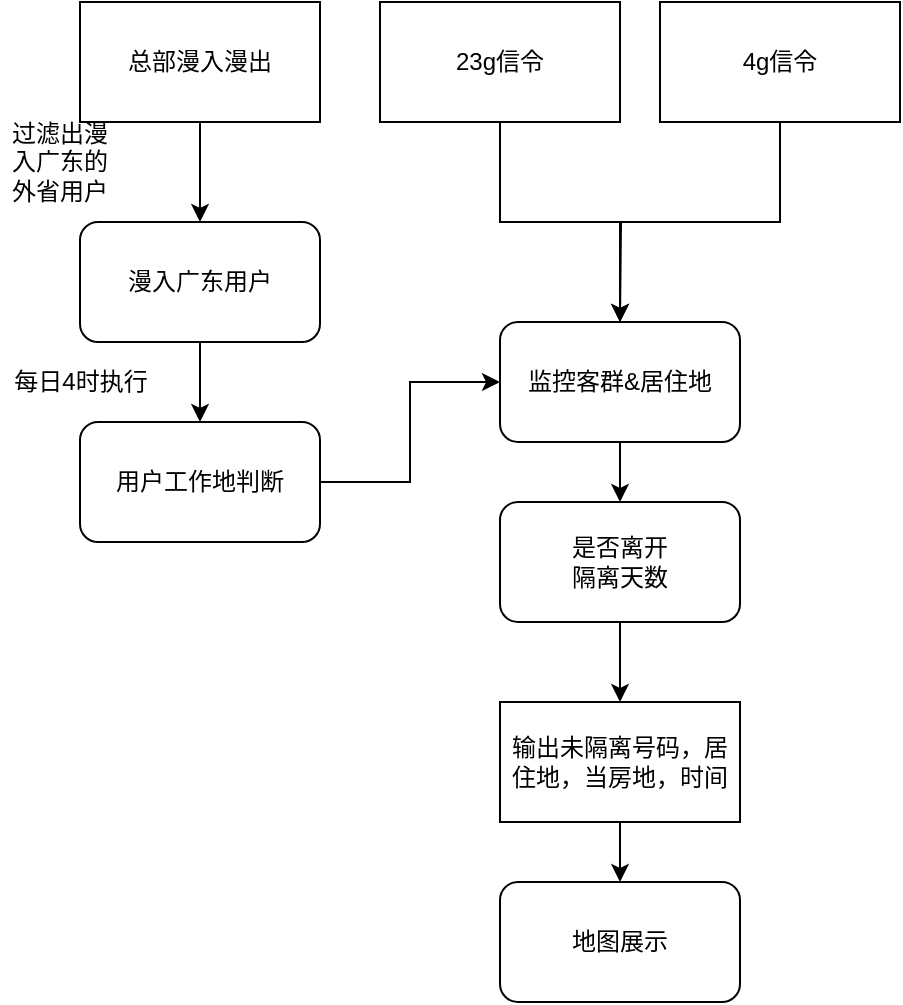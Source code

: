 <mxfile version="12.7.1" type="github">
  <diagram id="Lf7O3TT-PXsTXfC4K4fm" name="Page-1">
    <mxGraphModel dx="831" dy="518" grid="1" gridSize="10" guides="1" tooltips="1" connect="1" arrows="1" fold="1" page="1" pageScale="1" pageWidth="827" pageHeight="1169" math="0" shadow="0">
      <root>
        <mxCell id="0" />
        <mxCell id="1" parent="0" />
        <mxCell id="9OzX6_WN4ofzsriWhUqh-5" style="edgeStyle=orthogonalEdgeStyle;rounded=0;orthogonalLoop=1;jettySize=auto;html=1;exitX=0.5;exitY=1;exitDx=0;exitDy=0;entryX=0.5;entryY=0;entryDx=0;entryDy=0;" edge="1" parent="1" source="9OzX6_WN4ofzsriWhUqh-1" target="9OzX6_WN4ofzsriWhUqh-4">
          <mxGeometry relative="1" as="geometry" />
        </mxCell>
        <mxCell id="9OzX6_WN4ofzsriWhUqh-1" value="总部漫入漫出" style="rounded=0;whiteSpace=wrap;html=1;" vertex="1" parent="1">
          <mxGeometry x="100" y="60" width="120" height="60" as="geometry" />
        </mxCell>
        <mxCell id="9OzX6_WN4ofzsriWhUqh-14" style="edgeStyle=orthogonalEdgeStyle;rounded=0;orthogonalLoop=1;jettySize=auto;html=1;exitX=0.5;exitY=1;exitDx=0;exitDy=0;" edge="1" parent="1" source="9OzX6_WN4ofzsriWhUqh-2" target="9OzX6_WN4ofzsriWhUqh-12">
          <mxGeometry relative="1" as="geometry" />
        </mxCell>
        <mxCell id="9OzX6_WN4ofzsriWhUqh-2" value="23g信令" style="rounded=0;whiteSpace=wrap;html=1;" vertex="1" parent="1">
          <mxGeometry x="250" y="60" width="120" height="60" as="geometry" />
        </mxCell>
        <mxCell id="9OzX6_WN4ofzsriWhUqh-15" style="edgeStyle=orthogonalEdgeStyle;rounded=0;orthogonalLoop=1;jettySize=auto;html=1;exitX=0.5;exitY=1;exitDx=0;exitDy=0;" edge="1" parent="1" source="9OzX6_WN4ofzsriWhUqh-3">
          <mxGeometry relative="1" as="geometry">
            <mxPoint x="370" y="220" as="targetPoint" />
          </mxGeometry>
        </mxCell>
        <mxCell id="9OzX6_WN4ofzsriWhUqh-3" value="4g信令" style="rounded=0;whiteSpace=wrap;html=1;" vertex="1" parent="1">
          <mxGeometry x="390" y="60" width="120" height="60" as="geometry" />
        </mxCell>
        <mxCell id="9OzX6_WN4ofzsriWhUqh-10" style="edgeStyle=orthogonalEdgeStyle;rounded=0;orthogonalLoop=1;jettySize=auto;html=1;exitX=0.5;exitY=1;exitDx=0;exitDy=0;entryX=0.5;entryY=0;entryDx=0;entryDy=0;" edge="1" parent="1" source="9OzX6_WN4ofzsriWhUqh-4" target="9OzX6_WN4ofzsriWhUqh-9">
          <mxGeometry relative="1" as="geometry" />
        </mxCell>
        <mxCell id="9OzX6_WN4ofzsriWhUqh-4" value="漫入广东用户" style="rounded=1;whiteSpace=wrap;html=1;" vertex="1" parent="1">
          <mxGeometry x="100" y="170" width="120" height="60" as="geometry" />
        </mxCell>
        <mxCell id="9OzX6_WN4ofzsriWhUqh-8" value="过滤出漫入广东的外省用户" style="text;html=1;strokeColor=none;fillColor=none;align=center;verticalAlign=middle;whiteSpace=wrap;rounded=0;" vertex="1" parent="1">
          <mxGeometry x="60" y="130" width="60" height="20" as="geometry" />
        </mxCell>
        <mxCell id="9OzX6_WN4ofzsriWhUqh-13" style="edgeStyle=orthogonalEdgeStyle;rounded=0;orthogonalLoop=1;jettySize=auto;html=1;exitX=1;exitY=0.5;exitDx=0;exitDy=0;entryX=0;entryY=0.5;entryDx=0;entryDy=0;" edge="1" parent="1" source="9OzX6_WN4ofzsriWhUqh-9" target="9OzX6_WN4ofzsriWhUqh-12">
          <mxGeometry relative="1" as="geometry" />
        </mxCell>
        <mxCell id="9OzX6_WN4ofzsriWhUqh-9" value="用户工作地判断" style="rounded=1;whiteSpace=wrap;html=1;" vertex="1" parent="1">
          <mxGeometry x="100" y="270" width="120" height="60" as="geometry" />
        </mxCell>
        <mxCell id="9OzX6_WN4ofzsriWhUqh-11" value="每日4时执行" style="text;html=1;align=center;verticalAlign=middle;resizable=0;points=[];autosize=1;" vertex="1" parent="1">
          <mxGeometry x="60" y="240" width="80" height="20" as="geometry" />
        </mxCell>
        <mxCell id="9OzX6_WN4ofzsriWhUqh-25" style="edgeStyle=orthogonalEdgeStyle;rounded=0;orthogonalLoop=1;jettySize=auto;html=1;exitX=0.5;exitY=1;exitDx=0;exitDy=0;" edge="1" parent="1" source="9OzX6_WN4ofzsriWhUqh-12" target="9OzX6_WN4ofzsriWhUqh-18">
          <mxGeometry relative="1" as="geometry" />
        </mxCell>
        <mxCell id="9OzX6_WN4ofzsriWhUqh-12" value="监控客群&amp;amp;居住地" style="rounded=1;whiteSpace=wrap;html=1;" vertex="1" parent="1">
          <mxGeometry x="310" y="220" width="120" height="60" as="geometry" />
        </mxCell>
        <mxCell id="9OzX6_WN4ofzsriWhUqh-20" style="edgeStyle=orthogonalEdgeStyle;rounded=0;orthogonalLoop=1;jettySize=auto;html=1;exitX=0.5;exitY=1;exitDx=0;exitDy=0;" edge="1" parent="1" source="9OzX6_WN4ofzsriWhUqh-18" target="9OzX6_WN4ofzsriWhUqh-19">
          <mxGeometry relative="1" as="geometry" />
        </mxCell>
        <mxCell id="9OzX6_WN4ofzsriWhUqh-18" value="是否离开&lt;br&gt;隔离天数" style="rounded=1;whiteSpace=wrap;html=1;" vertex="1" parent="1">
          <mxGeometry x="310" y="310" width="120" height="60" as="geometry" />
        </mxCell>
        <mxCell id="9OzX6_WN4ofzsriWhUqh-23" style="edgeStyle=orthogonalEdgeStyle;rounded=0;orthogonalLoop=1;jettySize=auto;html=1;exitX=0.5;exitY=1;exitDx=0;exitDy=0;" edge="1" parent="1" source="9OzX6_WN4ofzsriWhUqh-19" target="9OzX6_WN4ofzsriWhUqh-22">
          <mxGeometry relative="1" as="geometry" />
        </mxCell>
        <mxCell id="9OzX6_WN4ofzsriWhUqh-19" value="输出未隔离号码，居住地，当房地，时间" style="rounded=0;whiteSpace=wrap;html=1;" vertex="1" parent="1">
          <mxGeometry x="310" y="410" width="120" height="60" as="geometry" />
        </mxCell>
        <mxCell id="9OzX6_WN4ofzsriWhUqh-22" value="地图展示" style="rounded=1;whiteSpace=wrap;html=1;" vertex="1" parent="1">
          <mxGeometry x="310" y="500" width="120" height="60" as="geometry" />
        </mxCell>
      </root>
    </mxGraphModel>
  </diagram>
</mxfile>
